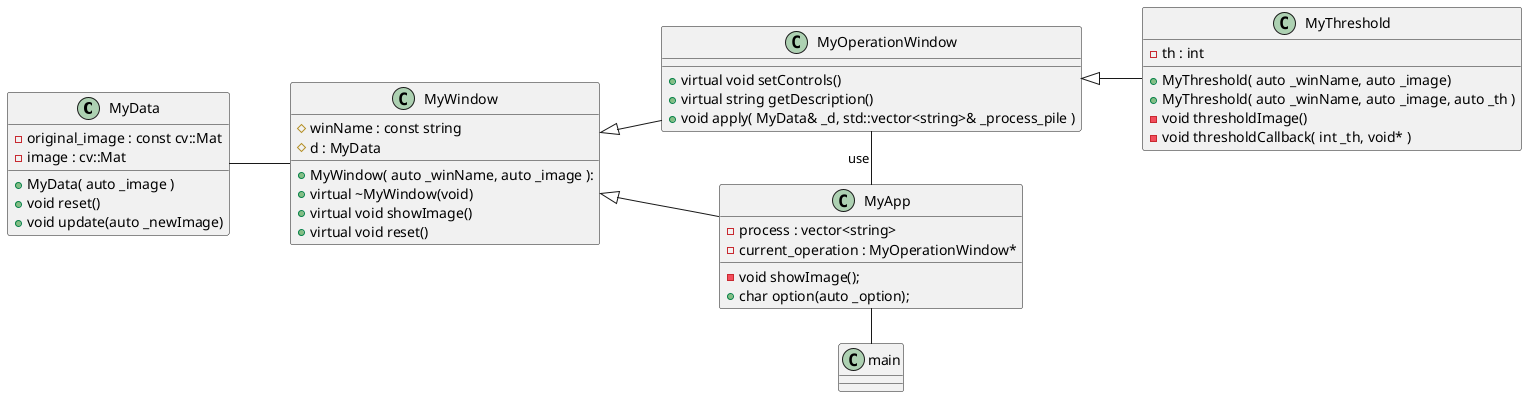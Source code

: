 @startuml
left to right direction
class MyData {
- original_image : const cv::Mat
- image : cv::Mat
+ MyData( auto _image )
+ void reset()
+ void update(auto _newImage)
}

class MyWindow {
    # winName : const string
    # d : MyData
    +MyWindow( auto _winName, auto _image ):
    +virtual ~MyWindow(void)
    +virtual void showImage()
    +virtual void reset()
}

class MyOperationWindow {
+ virtual void setControls()
+ virtual string getDescription()
+ void apply( MyData& _d, std::vector<string>& _process_pile )
}

class MyThreshold {
 -  th : int
 +  MyThreshold( auto _winName, auto _image)
 +  MyThreshold( auto _winName, auto _image, auto _th )
 -  void thresholdImage()
 -  void thresholdCallback( int _th, void* )
}

class MyApp {
 - process : vector<string>
 - current_operation : MyOperationWindow*
 - void showImage();
 + char option(auto _option);
}
MyData -- MyWindow
MyWindow <|-down- MyOperationWindow
MyWindow <|-down- MyApp
MyOperationWindow <|-- MyThreshold
MyApp -left- MyOperationWindow :use
main -left- MyApp
@enduml
